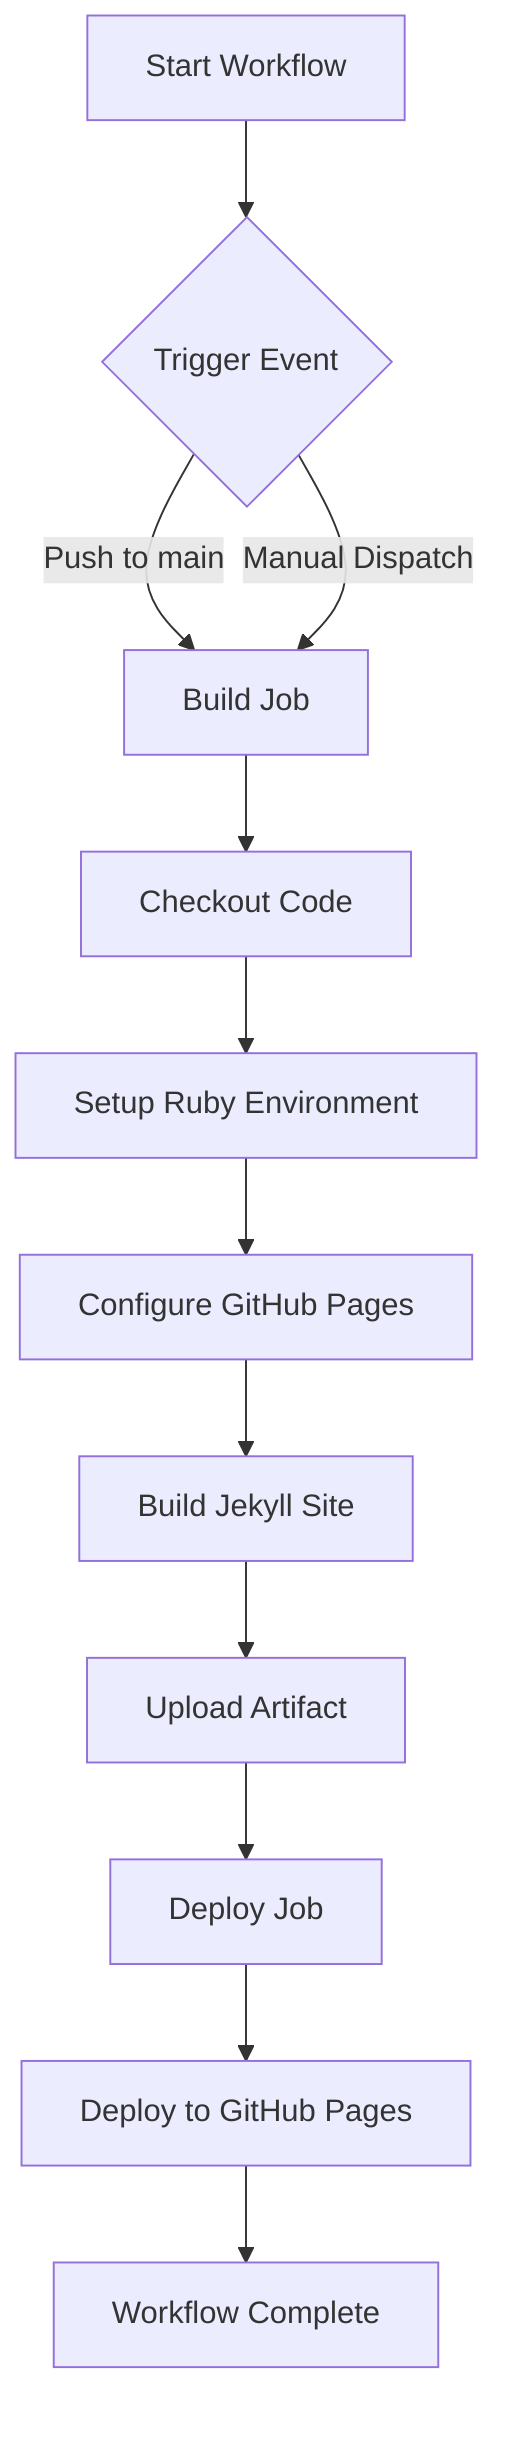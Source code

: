 ---
query: create a flowchart for this pipeline
references:
  - "File: TechExcel-Migrate-Windows/.github/workflows/jekyll-gh-pages.yml"
generationTime: 2025-04-03T11:15:21.534Z
---
flowchart TD
    A[Start Workflow] --> B{Trigger Event}
    B -->|Push to main| C[Build Job]
    B -->|Manual Dispatch| C
    C --> D[Checkout Code]
    D --> E[Setup Ruby Environment]
    E --> F[Configure GitHub Pages]
    F --> G[Build Jekyll Site]
    G --> H[Upload Artifact]
    H --> I[Deploy Job]
    I --> J[Deploy to GitHub Pages]
    J --> K[Workflow Complete]